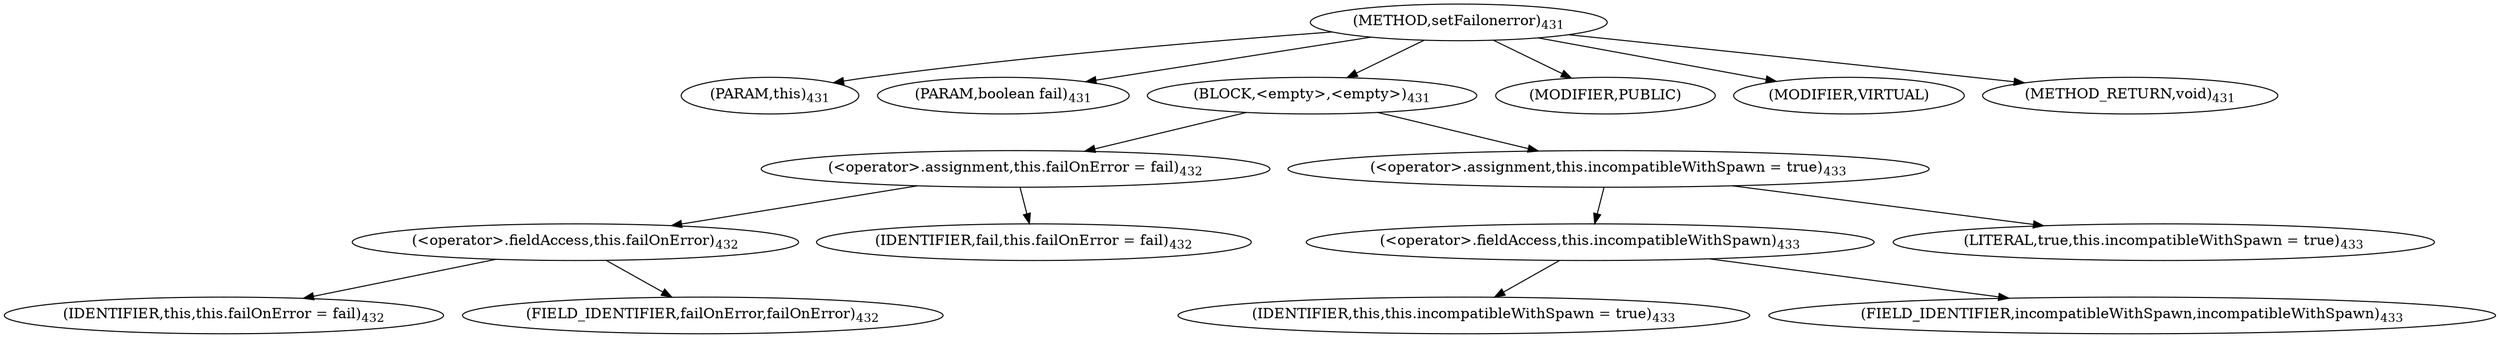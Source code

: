 digraph "setFailonerror" {  
"851" [label = <(METHOD,setFailonerror)<SUB>431</SUB>> ]
"852" [label = <(PARAM,this)<SUB>431</SUB>> ]
"853" [label = <(PARAM,boolean fail)<SUB>431</SUB>> ]
"854" [label = <(BLOCK,&lt;empty&gt;,&lt;empty&gt;)<SUB>431</SUB>> ]
"855" [label = <(&lt;operator&gt;.assignment,this.failOnError = fail)<SUB>432</SUB>> ]
"856" [label = <(&lt;operator&gt;.fieldAccess,this.failOnError)<SUB>432</SUB>> ]
"857" [label = <(IDENTIFIER,this,this.failOnError = fail)<SUB>432</SUB>> ]
"858" [label = <(FIELD_IDENTIFIER,failOnError,failOnError)<SUB>432</SUB>> ]
"859" [label = <(IDENTIFIER,fail,this.failOnError = fail)<SUB>432</SUB>> ]
"860" [label = <(&lt;operator&gt;.assignment,this.incompatibleWithSpawn = true)<SUB>433</SUB>> ]
"861" [label = <(&lt;operator&gt;.fieldAccess,this.incompatibleWithSpawn)<SUB>433</SUB>> ]
"862" [label = <(IDENTIFIER,this,this.incompatibleWithSpawn = true)<SUB>433</SUB>> ]
"863" [label = <(FIELD_IDENTIFIER,incompatibleWithSpawn,incompatibleWithSpawn)<SUB>433</SUB>> ]
"864" [label = <(LITERAL,true,this.incompatibleWithSpawn = true)<SUB>433</SUB>> ]
"865" [label = <(MODIFIER,PUBLIC)> ]
"866" [label = <(MODIFIER,VIRTUAL)> ]
"867" [label = <(METHOD_RETURN,void)<SUB>431</SUB>> ]
  "851" -> "852" 
  "851" -> "853" 
  "851" -> "854" 
  "851" -> "865" 
  "851" -> "866" 
  "851" -> "867" 
  "854" -> "855" 
  "854" -> "860" 
  "855" -> "856" 
  "855" -> "859" 
  "856" -> "857" 
  "856" -> "858" 
  "860" -> "861" 
  "860" -> "864" 
  "861" -> "862" 
  "861" -> "863" 
}
